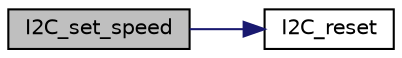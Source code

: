 digraph "I2C_set_speed"
{
  edge [fontname="Helvetica",fontsize="10",labelfontname="Helvetica",labelfontsize="10"];
  node [fontname="Helvetica",fontsize="10",shape=record];
  rankdir="LR";
  Node33 [label="I2C_set_speed",height=0.2,width=0.4,color="black", fillcolor="grey75", style="filled", fontcolor="black"];
  Node33 -> Node34 [color="midnightblue",fontsize="10",style="solid",fontname="Helvetica"];
  Node34 [label="I2C_reset",height=0.2,width=0.4,color="black", fillcolor="white", style="filled",URL="$ci2c_8c.html#a2c25bc5fdf909b7d45d722970eb04d82",tooltip="I2C bus reset (Release SCL and SDA lines and re-enable module) "];
}
